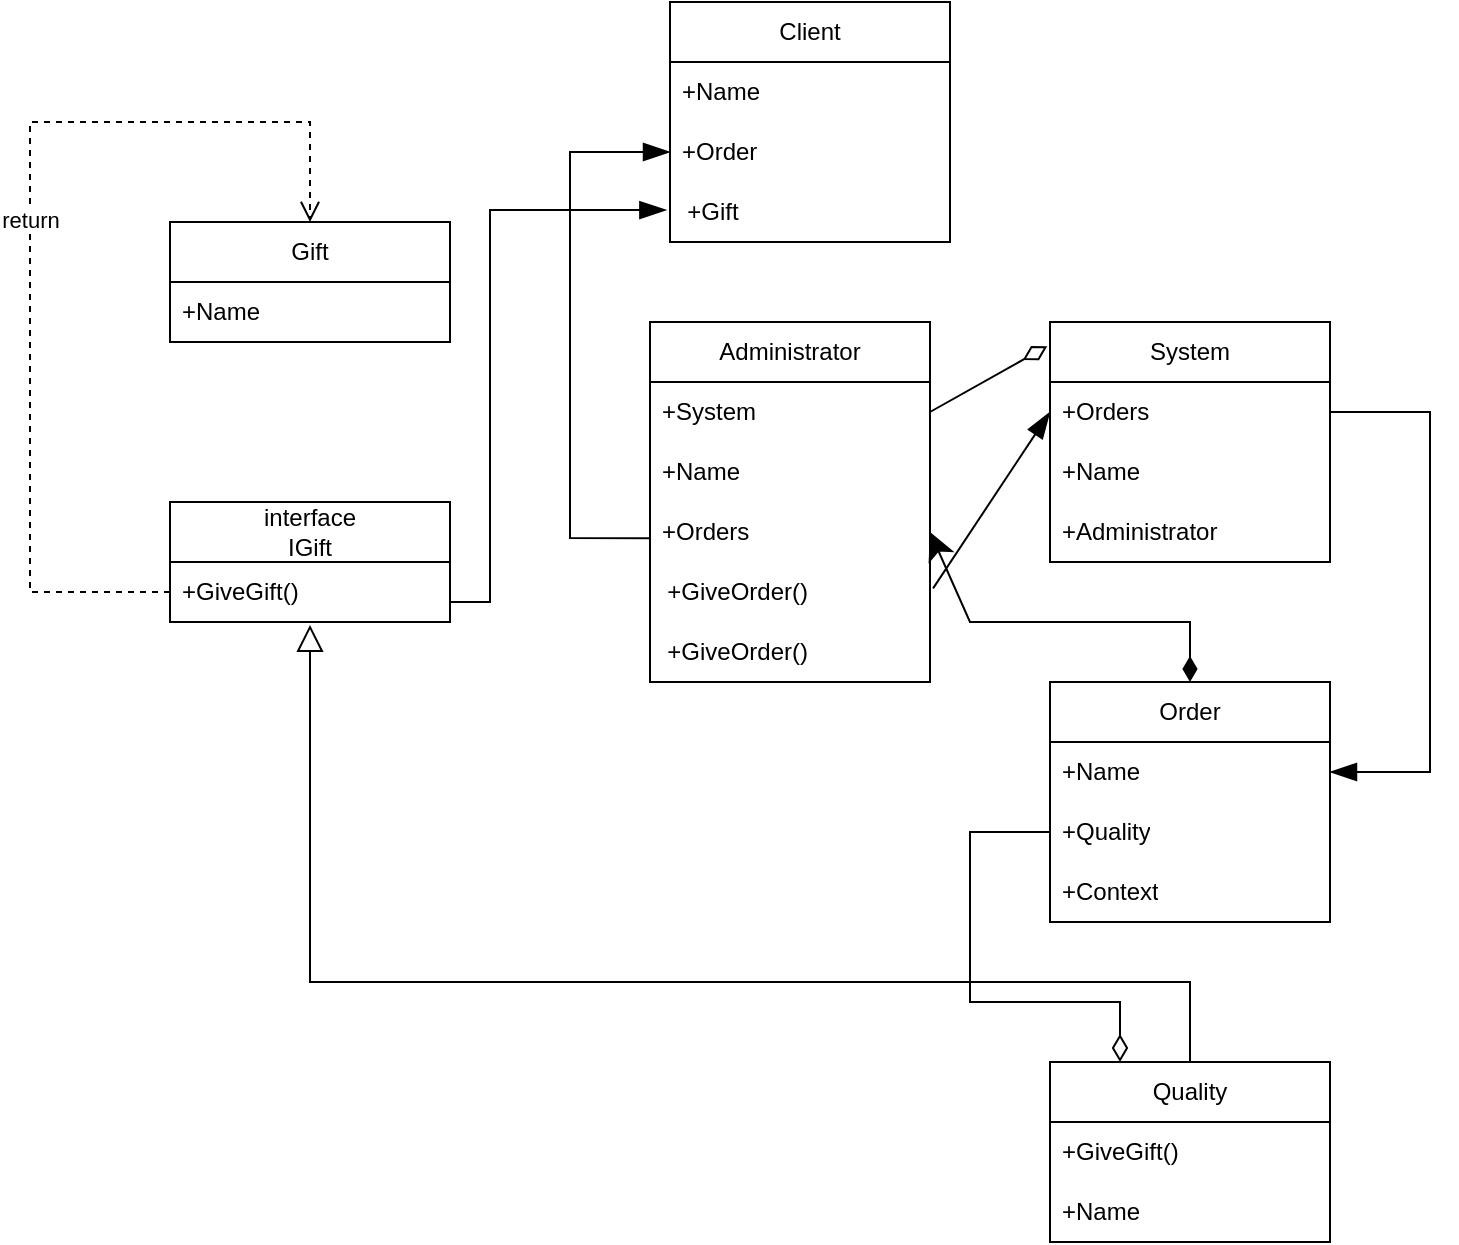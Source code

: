 <mxfile version="20.7.4" type="device"><diagram id="C5RBs43oDa-KdzZeNtuy" name="Page-1"><mxGraphModel dx="1050" dy="549" grid="1" gridSize="10" guides="1" tooltips="1" connect="1" arrows="1" fold="1" page="1" pageScale="1" pageWidth="827" pageHeight="1169" math="0" shadow="0"><root><mxCell id="WIyWlLk6GJQsqaUBKTNV-0"/><mxCell id="WIyWlLk6GJQsqaUBKTNV-1" parent="WIyWlLk6GJQsqaUBKTNV-0"/><mxCell id="9zY1Xs7_TW2L8gMZqiwQ-46" value="Gift" style="swimlane;fontStyle=0;childLayout=stackLayout;horizontal=1;startSize=30;horizontalStack=0;resizeParent=1;resizeParentMax=0;resizeLast=0;collapsible=1;marginBottom=0;whiteSpace=wrap;html=1;" parent="WIyWlLk6GJQsqaUBKTNV-1" vertex="1"><mxGeometry x="130" y="130" width="140" height="60" as="geometry"/></mxCell><mxCell id="9zY1Xs7_TW2L8gMZqiwQ-47" value="+Name" style="text;strokeColor=none;fillColor=none;align=left;verticalAlign=middle;spacingLeft=4;spacingRight=4;overflow=hidden;points=[[0,0.5],[1,0.5]];portConstraint=eastwest;rotatable=0;whiteSpace=wrap;html=1;" parent="9zY1Xs7_TW2L8gMZqiwQ-46" vertex="1"><mxGeometry y="30" width="140" height="30" as="geometry"/></mxCell><mxCell id="9zY1Xs7_TW2L8gMZqiwQ-50" value="interface&lt;br&gt;IGift" style="swimlane;fontStyle=0;childLayout=stackLayout;horizontal=1;startSize=30;horizontalStack=0;resizeParent=1;resizeParentMax=0;resizeLast=0;collapsible=1;marginBottom=0;whiteSpace=wrap;html=1;" parent="WIyWlLk6GJQsqaUBKTNV-1" vertex="1"><mxGeometry x="130" y="270" width="140" height="60" as="geometry"/></mxCell><mxCell id="9zY1Xs7_TW2L8gMZqiwQ-51" value="+GiveGift()" style="text;strokeColor=none;fillColor=none;align=left;verticalAlign=middle;spacingLeft=4;spacingRight=4;overflow=hidden;points=[[0,0.5],[1,0.5]];portConstraint=eastwest;rotatable=0;whiteSpace=wrap;html=1;" parent="9zY1Xs7_TW2L8gMZqiwQ-50" vertex="1"><mxGeometry y="30" width="140" height="30" as="geometry"/></mxCell><mxCell id="9zY1Xs7_TW2L8gMZqiwQ-54" value="return" style="html=1;verticalAlign=bottom;endArrow=open;dashed=1;endSize=8;rounded=0;strokeWidth=1;entryX=0.5;entryY=0;entryDx=0;entryDy=0;" parent="WIyWlLk6GJQsqaUBKTNV-1" target="9zY1Xs7_TW2L8gMZqiwQ-46" edge="1"><mxGeometry relative="1" as="geometry"><mxPoint x="130" y="315" as="sourcePoint"/><mxPoint x="280" y="370" as="targetPoint"/><Array as="points"><mxPoint x="60" y="315"/><mxPoint x="60" y="175"/><mxPoint x="60" y="80"/><mxPoint x="200" y="80"/></Array></mxGeometry></mxCell><mxCell id="9zY1Xs7_TW2L8gMZqiwQ-55" value="Administrator" style="swimlane;fontStyle=0;childLayout=stackLayout;horizontal=1;startSize=30;horizontalStack=0;resizeParent=1;resizeParentMax=0;resizeLast=0;collapsible=1;marginBottom=0;whiteSpace=wrap;html=1;" parent="WIyWlLk6GJQsqaUBKTNV-1" vertex="1"><mxGeometry x="370" y="180" width="140" height="180" as="geometry"/></mxCell><mxCell id="9zY1Xs7_TW2L8gMZqiwQ-56" value="+System" style="text;strokeColor=none;fillColor=none;align=left;verticalAlign=middle;spacingLeft=4;spacingRight=4;overflow=hidden;points=[[0,0.5],[1,0.5]];portConstraint=eastwest;rotatable=0;whiteSpace=wrap;html=1;" parent="9zY1Xs7_TW2L8gMZqiwQ-55" vertex="1"><mxGeometry y="30" width="140" height="30" as="geometry"/></mxCell><mxCell id="9zY1Xs7_TW2L8gMZqiwQ-85" value="" style="endArrow=blockThin;html=1;rounded=0;strokeWidth=1;endSize=11;exitX=1.011;exitY=0.439;exitDx=0;exitDy=0;exitPerimeter=0;endFill=1;entryX=0;entryY=0.5;entryDx=0;entryDy=0;" parent="9zY1Xs7_TW2L8gMZqiwQ-55" target="9zY1Xs7_TW2L8gMZqiwQ-79" edge="1"><mxGeometry width="50" height="50" relative="1" as="geometry"><mxPoint y="108.17" as="sourcePoint"/><mxPoint x="-40" y="-100" as="targetPoint"/><Array as="points"><mxPoint x="-40" y="108"/><mxPoint x="-40" y="-85"/></Array></mxGeometry></mxCell><mxCell id="9zY1Xs7_TW2L8gMZqiwQ-57" value="+Name" style="text;strokeColor=none;fillColor=none;align=left;verticalAlign=middle;spacingLeft=4;spacingRight=4;overflow=hidden;points=[[0,0.5],[1,0.5]];portConstraint=eastwest;rotatable=0;whiteSpace=wrap;html=1;" parent="9zY1Xs7_TW2L8gMZqiwQ-55" vertex="1"><mxGeometry y="60" width="140" height="30" as="geometry"/></mxCell><mxCell id="9zY1Xs7_TW2L8gMZqiwQ-58" value="+Orders" style="text;strokeColor=none;fillColor=none;align=left;verticalAlign=middle;spacingLeft=4;spacingRight=4;overflow=hidden;points=[[0,0.5],[1,0.5]];portConstraint=eastwest;rotatable=0;whiteSpace=wrap;html=1;" parent="9zY1Xs7_TW2L8gMZqiwQ-55" vertex="1"><mxGeometry y="90" width="140" height="30" as="geometry"/></mxCell><mxCell id="9zY1Xs7_TW2L8gMZqiwQ-72" value="&amp;nbsp; +GiveOrder()" style="text;html=1;align=left;verticalAlign=middle;resizable=0;points=[];autosize=1;strokeColor=none;fillColor=none;" parent="9zY1Xs7_TW2L8gMZqiwQ-55" vertex="1"><mxGeometry y="120" width="140" height="30" as="geometry"/></mxCell><mxCell id="9zY1Xs7_TW2L8gMZqiwQ-84" value="&amp;nbsp; +GiveOrder()" style="text;html=1;align=left;verticalAlign=middle;resizable=0;points=[];autosize=1;strokeColor=none;fillColor=none;" parent="9zY1Xs7_TW2L8gMZqiwQ-55" vertex="1"><mxGeometry y="150" width="140" height="30" as="geometry"/></mxCell><mxCell id="9zY1Xs7_TW2L8gMZqiwQ-59" value="System" style="swimlane;fontStyle=0;childLayout=stackLayout;horizontal=1;startSize=30;horizontalStack=0;resizeParent=1;resizeParentMax=0;resizeLast=0;collapsible=1;marginBottom=0;whiteSpace=wrap;html=1;" parent="WIyWlLk6GJQsqaUBKTNV-1" vertex="1"><mxGeometry x="570" y="180" width="140" height="120" as="geometry"/></mxCell><mxCell id="9zY1Xs7_TW2L8gMZqiwQ-60" value="+Orders" style="text;strokeColor=none;fillColor=none;align=left;verticalAlign=middle;spacingLeft=4;spacingRight=4;overflow=hidden;points=[[0,0.5],[1,0.5]];portConstraint=eastwest;rotatable=0;whiteSpace=wrap;html=1;" parent="9zY1Xs7_TW2L8gMZqiwQ-59" vertex="1"><mxGeometry y="30" width="140" height="30" as="geometry"/></mxCell><mxCell id="9zY1Xs7_TW2L8gMZqiwQ-61" value="+Name" style="text;strokeColor=none;fillColor=none;align=left;verticalAlign=middle;spacingLeft=4;spacingRight=4;overflow=hidden;points=[[0,0.5],[1,0.5]];portConstraint=eastwest;rotatable=0;whiteSpace=wrap;html=1;" parent="9zY1Xs7_TW2L8gMZqiwQ-59" vertex="1"><mxGeometry y="60" width="140" height="30" as="geometry"/></mxCell><mxCell id="9zY1Xs7_TW2L8gMZqiwQ-62" value="+Administrator" style="text;strokeColor=none;fillColor=none;align=left;verticalAlign=middle;spacingLeft=4;spacingRight=4;overflow=hidden;points=[[0,0.5],[1,0.5]];portConstraint=eastwest;rotatable=0;whiteSpace=wrap;html=1;" parent="9zY1Xs7_TW2L8gMZqiwQ-59" vertex="1"><mxGeometry y="90" width="140" height="30" as="geometry"/></mxCell><mxCell id="9zY1Xs7_TW2L8gMZqiwQ-63" value="Order" style="swimlane;fontStyle=0;childLayout=stackLayout;horizontal=1;startSize=30;horizontalStack=0;resizeParent=1;resizeParentMax=0;resizeLast=0;collapsible=1;marginBottom=0;whiteSpace=wrap;html=1;" parent="WIyWlLk6GJQsqaUBKTNV-1" vertex="1"><mxGeometry x="570" y="360" width="140" height="120" as="geometry"/></mxCell><mxCell id="9zY1Xs7_TW2L8gMZqiwQ-64" value="+Name" style="text;strokeColor=none;fillColor=none;align=left;verticalAlign=middle;spacingLeft=4;spacingRight=4;overflow=hidden;points=[[0,0.5],[1,0.5]];portConstraint=eastwest;rotatable=0;whiteSpace=wrap;html=1;" parent="9zY1Xs7_TW2L8gMZqiwQ-63" vertex="1"><mxGeometry y="30" width="140" height="30" as="geometry"/></mxCell><mxCell id="9zY1Xs7_TW2L8gMZqiwQ-65" value="+Quality" style="text;strokeColor=none;fillColor=none;align=left;verticalAlign=middle;spacingLeft=4;spacingRight=4;overflow=hidden;points=[[0,0.5],[1,0.5]];portConstraint=eastwest;rotatable=0;whiteSpace=wrap;html=1;" parent="9zY1Xs7_TW2L8gMZqiwQ-63" vertex="1"><mxGeometry y="60" width="140" height="30" as="geometry"/></mxCell><mxCell id="9zY1Xs7_TW2L8gMZqiwQ-66" value="+Context" style="text;strokeColor=none;fillColor=none;align=left;verticalAlign=middle;spacingLeft=4;spacingRight=4;overflow=hidden;points=[[0,0.5],[1,0.5]];portConstraint=eastwest;rotatable=0;whiteSpace=wrap;html=1;" parent="9zY1Xs7_TW2L8gMZqiwQ-63" vertex="1"><mxGeometry y="90" width="140" height="30" as="geometry"/></mxCell><mxCell id="9zY1Xs7_TW2L8gMZqiwQ-67" value="Quality" style="swimlane;fontStyle=0;childLayout=stackLayout;horizontal=1;startSize=30;horizontalStack=0;resizeParent=1;resizeParentMax=0;resizeLast=0;collapsible=1;marginBottom=0;whiteSpace=wrap;html=1;" parent="WIyWlLk6GJQsqaUBKTNV-1" vertex="1"><mxGeometry x="570" y="550" width="140" height="90" as="geometry"/></mxCell><mxCell id="9zY1Xs7_TW2L8gMZqiwQ-68" value="+GiveGift()" style="text;strokeColor=none;fillColor=none;align=left;verticalAlign=middle;spacingLeft=4;spacingRight=4;overflow=hidden;points=[[0,0.5],[1,0.5]];portConstraint=eastwest;rotatable=0;whiteSpace=wrap;html=1;" parent="9zY1Xs7_TW2L8gMZqiwQ-67" vertex="1"><mxGeometry y="30" width="140" height="30" as="geometry"/></mxCell><mxCell id="9zY1Xs7_TW2L8gMZqiwQ-69" value="+Name" style="text;strokeColor=none;fillColor=none;align=left;verticalAlign=middle;spacingLeft=4;spacingRight=4;overflow=hidden;points=[[0,0.5],[1,0.5]];portConstraint=eastwest;rotatable=0;whiteSpace=wrap;html=1;" parent="9zY1Xs7_TW2L8gMZqiwQ-67" vertex="1"><mxGeometry y="60" width="140" height="30" as="geometry"/></mxCell><mxCell id="9zY1Xs7_TW2L8gMZqiwQ-71" value="" style="endArrow=block;html=1;rounded=0;strokeWidth=1;endSize=11;exitX=0.5;exitY=0;exitDx=0;exitDy=0;entryX=0.5;entryY=1.048;entryDx=0;entryDy=0;entryPerimeter=0;endFill=0;" parent="WIyWlLk6GJQsqaUBKTNV-1" source="9zY1Xs7_TW2L8gMZqiwQ-67" target="9zY1Xs7_TW2L8gMZqiwQ-51" edge="1"><mxGeometry width="50" height="50" relative="1" as="geometry"><mxPoint x="610" y="550" as="sourcePoint"/><mxPoint x="660" y="500" as="targetPoint"/><Array as="points"><mxPoint x="640" y="510"/><mxPoint x="200" y="510"/></Array></mxGeometry></mxCell><mxCell id="9zY1Xs7_TW2L8gMZqiwQ-73" value="" style="endArrow=diamondThin;html=1;rounded=0;strokeWidth=1;endSize=11;entryX=-0.01;entryY=0.101;entryDx=0;entryDy=0;endFill=0;entryPerimeter=0;" parent="WIyWlLk6GJQsqaUBKTNV-1" target="9zY1Xs7_TW2L8gMZqiwQ-59" edge="1"><mxGeometry width="50" height="50" relative="1" as="geometry"><mxPoint x="510" y="225" as="sourcePoint"/><mxPoint x="550" y="450" as="targetPoint"/></mxGeometry></mxCell><mxCell id="9zY1Xs7_TW2L8gMZqiwQ-74" value="" style="endArrow=blockThin;html=1;rounded=0;strokeWidth=1;endSize=11;exitX=1.011;exitY=0.439;exitDx=0;exitDy=0;exitPerimeter=0;entryX=0;entryY=0.5;entryDx=0;entryDy=0;endFill=1;" parent="WIyWlLk6GJQsqaUBKTNV-1" source="9zY1Xs7_TW2L8gMZqiwQ-72" target="9zY1Xs7_TW2L8gMZqiwQ-60" edge="1"><mxGeometry width="50" height="50" relative="1" as="geometry"><mxPoint x="520" y="350" as="sourcePoint"/><mxPoint x="570" y="300" as="targetPoint"/></mxGeometry></mxCell><mxCell id="9zY1Xs7_TW2L8gMZqiwQ-75" value="" style="endArrow=blockThin;html=1;rounded=0;strokeWidth=1;endSize=11;exitX=1;exitY=0.5;exitDx=0;exitDy=0;entryX=1;entryY=0.5;entryDx=0;entryDy=0;endFill=1;" parent="WIyWlLk6GJQsqaUBKTNV-1" source="9zY1Xs7_TW2L8gMZqiwQ-60" target="9zY1Xs7_TW2L8gMZqiwQ-64" edge="1"><mxGeometry width="50" height="50" relative="1" as="geometry"><mxPoint x="521.54" y="323.17" as="sourcePoint"/><mxPoint x="580.0" y="235" as="targetPoint"/><Array as="points"><mxPoint x="760" y="225"/><mxPoint x="760" y="405"/></Array></mxGeometry></mxCell><mxCell id="9zY1Xs7_TW2L8gMZqiwQ-76" value="" style="endArrow=diamondThin;html=1;rounded=0;strokeWidth=1;endSize=11;entryX=0.25;entryY=0;entryDx=0;entryDy=0;endFill=0;exitX=0;exitY=0.5;exitDx=0;exitDy=0;" parent="WIyWlLk6GJQsqaUBKTNV-1" source="9zY1Xs7_TW2L8gMZqiwQ-65" target="9zY1Xs7_TW2L8gMZqiwQ-67" edge="1"><mxGeometry width="50" height="50" relative="1" as="geometry"><mxPoint x="520.0" y="235" as="sourcePoint"/><mxPoint x="578.6" y="202.12" as="targetPoint"/><Array as="points"><mxPoint x="530" y="435"/><mxPoint x="530" y="520"/><mxPoint x="605" y="520"/></Array></mxGeometry></mxCell><mxCell id="9zY1Xs7_TW2L8gMZqiwQ-77" value="Client" style="swimlane;fontStyle=0;childLayout=stackLayout;horizontal=1;startSize=30;horizontalStack=0;resizeParent=1;resizeParentMax=0;resizeLast=0;collapsible=1;marginBottom=0;whiteSpace=wrap;html=1;" parent="WIyWlLk6GJQsqaUBKTNV-1" vertex="1"><mxGeometry x="380" y="20" width="140" height="120" as="geometry"/></mxCell><mxCell id="9zY1Xs7_TW2L8gMZqiwQ-78" value="+Name" style="text;strokeColor=none;fillColor=none;align=left;verticalAlign=middle;spacingLeft=4;spacingRight=4;overflow=hidden;points=[[0,0.5],[1,0.5]];portConstraint=eastwest;rotatable=0;whiteSpace=wrap;html=1;" parent="9zY1Xs7_TW2L8gMZqiwQ-77" vertex="1"><mxGeometry y="30" width="140" height="30" as="geometry"/></mxCell><mxCell id="9zY1Xs7_TW2L8gMZqiwQ-79" value="+Order" style="text;strokeColor=none;fillColor=none;align=left;verticalAlign=middle;spacingLeft=4;spacingRight=4;overflow=hidden;points=[[0,0.5],[1,0.5]];portConstraint=eastwest;rotatable=0;whiteSpace=wrap;html=1;" parent="9zY1Xs7_TW2L8gMZqiwQ-77" vertex="1"><mxGeometry y="60" width="140" height="30" as="geometry"/></mxCell><mxCell id="9zY1Xs7_TW2L8gMZqiwQ-81" value="&amp;nbsp; +Gift" style="text;html=1;align=left;verticalAlign=middle;resizable=0;points=[];autosize=1;strokeColor=none;fillColor=none;" parent="9zY1Xs7_TW2L8gMZqiwQ-77" vertex="1"><mxGeometry y="90" width="140" height="30" as="geometry"/></mxCell><mxCell id="9zY1Xs7_TW2L8gMZqiwQ-82" value="" style="endArrow=blockThin;html=1;rounded=0;strokeWidth=1;endSize=11;entryX=-0.013;entryY=0.468;entryDx=0;entryDy=0;entryPerimeter=0;endFill=1;" parent="WIyWlLk6GJQsqaUBKTNV-1" target="9zY1Xs7_TW2L8gMZqiwQ-81" edge="1"><mxGeometry width="50" height="50" relative="1" as="geometry"><mxPoint x="270" y="320" as="sourcePoint"/><mxPoint x="320" y="270" as="targetPoint"/><Array as="points"><mxPoint x="290" y="320"/><mxPoint x="290" y="124"/></Array></mxGeometry></mxCell><mxCell id="9zY1Xs7_TW2L8gMZqiwQ-83" value="" style="endArrow=classic;html=1;rounded=0;strokeWidth=1;endSize=11;entryX=1;entryY=0.5;entryDx=0;entryDy=0;exitX=0.5;exitY=0;exitDx=0;exitDy=0;startArrow=diamondThin;startFill=1;targetPerimeterSpacing=3;sourcePerimeterSpacing=4;startSize=10;" parent="WIyWlLk6GJQsqaUBKTNV-1" source="9zY1Xs7_TW2L8gMZqiwQ-63" target="9zY1Xs7_TW2L8gMZqiwQ-58" edge="1"><mxGeometry width="50" height="50" relative="1" as="geometry"><mxPoint x="420" y="420" as="sourcePoint"/><mxPoint x="470" y="370" as="targetPoint"/><Array as="points"><mxPoint x="640" y="330"/><mxPoint x="530" y="330"/></Array></mxGeometry></mxCell></root></mxGraphModel></diagram></mxfile>